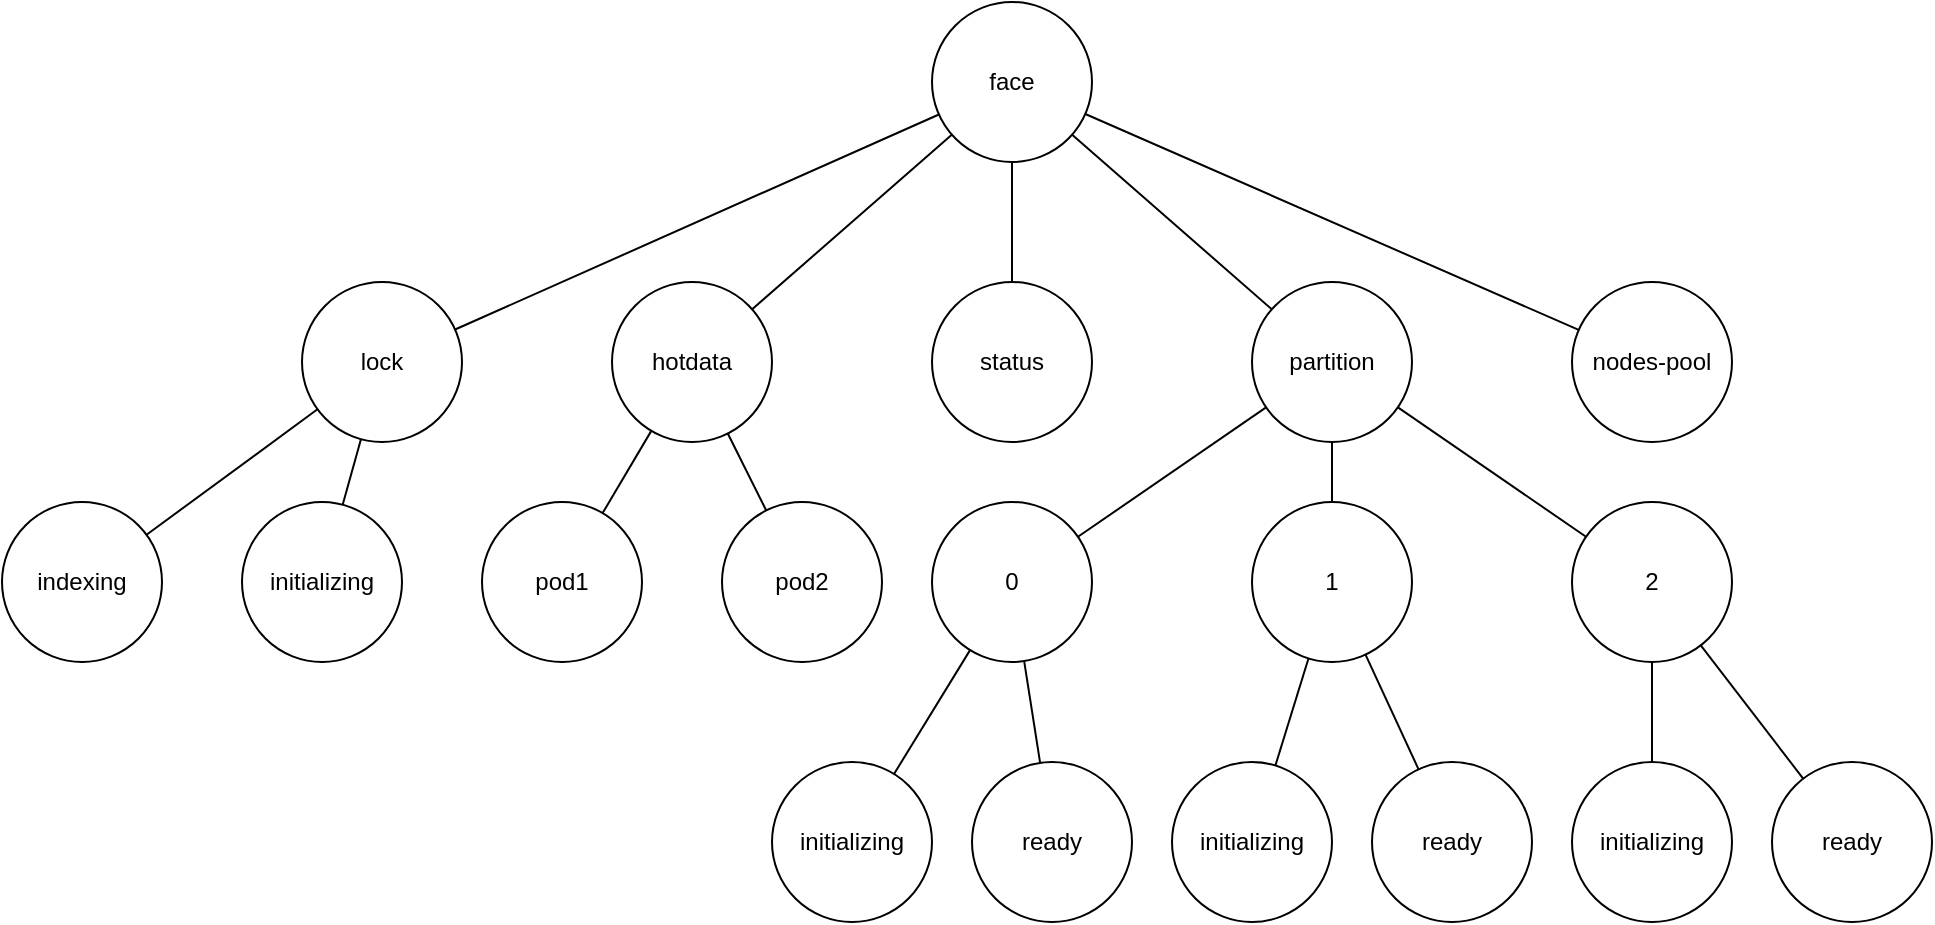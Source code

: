<mxfile version="17.2.1" type="github" pages="4">
  <diagram id="ggRIh1Yd6XoYF3ta6GQ2" name="zk-structure">
    <mxGraphModel dx="1422" dy="752" grid="1" gridSize="10" guides="1" tooltips="1" connect="1" arrows="1" fold="1" page="1" pageScale="1" pageWidth="1169" pageHeight="827" math="0" shadow="0">
      <root>
        <mxCell id="0" />
        <mxCell id="1" parent="0" />
        <mxCell id="4fFtL_55b3TJvYWZb8gH-5" value="" style="rounded=0;orthogonalLoop=1;jettySize=auto;html=1;endArrow=none;endFill=0;" parent="1" source="4fFtL_55b3TJvYWZb8gH-1" target="4fFtL_55b3TJvYWZb8gH-2" edge="1">
          <mxGeometry relative="1" as="geometry" />
        </mxCell>
        <mxCell id="4fFtL_55b3TJvYWZb8gH-1" value="face" style="ellipse;whiteSpace=wrap;html=1;aspect=fixed;" parent="1" vertex="1">
          <mxGeometry x="525" y="200" width="80" height="80" as="geometry" />
        </mxCell>
        <mxCell id="4fFtL_55b3TJvYWZb8gH-2" value="lock" style="ellipse;whiteSpace=wrap;html=1;aspect=fixed;" parent="1" vertex="1">
          <mxGeometry x="210" y="340" width="80" height="80" as="geometry" />
        </mxCell>
        <mxCell id="4fFtL_55b3TJvYWZb8gH-3" value="partition" style="ellipse;whiteSpace=wrap;html=1;aspect=fixed;" parent="1" vertex="1">
          <mxGeometry x="685" y="340" width="80" height="80" as="geometry" />
        </mxCell>
        <mxCell id="4fFtL_55b3TJvYWZb8gH-4" value="initializing" style="ellipse;whiteSpace=wrap;html=1;aspect=fixed;" parent="1" vertex="1">
          <mxGeometry x="180" y="450" width="80" height="80" as="geometry" />
        </mxCell>
        <mxCell id="4fFtL_55b3TJvYWZb8gH-6" value="" style="rounded=0;orthogonalLoop=1;jettySize=auto;html=1;endArrow=none;endFill=0;" parent="1" source="4fFtL_55b3TJvYWZb8gH-1" target="4fFtL_55b3TJvYWZb8gH-3" edge="1">
          <mxGeometry relative="1" as="geometry">
            <mxPoint x="472.897" y="283.98" as="sourcePoint" />
            <mxPoint x="434.964" y="345.934" as="targetPoint" />
          </mxGeometry>
        </mxCell>
        <mxCell id="4fFtL_55b3TJvYWZb8gH-7" value="" style="rounded=0;orthogonalLoop=1;jettySize=auto;html=1;endArrow=none;endFill=0;" parent="1" source="4fFtL_55b3TJvYWZb8gH-4" target="4fFtL_55b3TJvYWZb8gH-2" edge="1">
          <mxGeometry relative="1" as="geometry">
            <mxPoint x="472.897" y="283.98" as="sourcePoint" />
            <mxPoint x="434.964" y="345.934" as="targetPoint" />
          </mxGeometry>
        </mxCell>
        <mxCell id="4fFtL_55b3TJvYWZb8gH-10" value="0" style="ellipse;whiteSpace=wrap;html=1;aspect=fixed;" parent="1" vertex="1">
          <mxGeometry x="525" y="450" width="80" height="80" as="geometry" />
        </mxCell>
        <mxCell id="4fFtL_55b3TJvYWZb8gH-11" value="" style="rounded=0;orthogonalLoop=1;jettySize=auto;html=1;endArrow=none;endFill=0;" parent="1" source="4fFtL_55b3TJvYWZb8gH-10" target="4fFtL_55b3TJvYWZb8gH-3" edge="1">
          <mxGeometry relative="1" as="geometry">
            <mxPoint x="474.154" y="485.27" as="sourcePoint" />
            <mxPoint x="433.846" y="414.73" as="targetPoint" />
          </mxGeometry>
        </mxCell>
        <mxCell id="4fFtL_55b3TJvYWZb8gH-12" value="1" style="ellipse;whiteSpace=wrap;html=1;aspect=fixed;" parent="1" vertex="1">
          <mxGeometry x="685" y="450" width="80" height="80" as="geometry" />
        </mxCell>
        <mxCell id="4fFtL_55b3TJvYWZb8gH-13" value="" style="rounded=0;orthogonalLoop=1;jettySize=auto;html=1;endArrow=none;endFill=0;" parent="1" source="4fFtL_55b3TJvYWZb8gH-12" target="4fFtL_55b3TJvYWZb8gH-3" edge="1">
          <mxGeometry relative="1" as="geometry">
            <mxPoint x="697.823" y="482.265" as="sourcePoint" />
            <mxPoint x="775.187" y="407.746" as="targetPoint" />
          </mxGeometry>
        </mxCell>
        <mxCell id="4fFtL_55b3TJvYWZb8gH-14" value="2" style="ellipse;whiteSpace=wrap;html=1;aspect=fixed;" parent="1" vertex="1">
          <mxGeometry x="845" y="450" width="80" height="80" as="geometry" />
        </mxCell>
        <mxCell id="4fFtL_55b3TJvYWZb8gH-15" value="" style="rounded=0;orthogonalLoop=1;jettySize=auto;html=1;endArrow=none;endFill=0;" parent="1" source="4fFtL_55b3TJvYWZb8gH-14" target="4fFtL_55b3TJvYWZb8gH-3" edge="1">
          <mxGeometry relative="1" as="geometry">
            <mxPoint x="818.282" y="470.411" as="sourcePoint" />
            <mxPoint x="810.082" y="419.535" as="targetPoint" />
          </mxGeometry>
        </mxCell>
        <mxCell id="4fFtL_55b3TJvYWZb8gH-16" value="initializing" style="ellipse;whiteSpace=wrap;html=1;aspect=fixed;" parent="1" vertex="1">
          <mxGeometry x="445" y="580" width="80" height="80" as="geometry" />
        </mxCell>
        <mxCell id="4fFtL_55b3TJvYWZb8gH-17" value="" style="rounded=0;orthogonalLoop=1;jettySize=auto;html=1;endArrow=none;endFill=0;" parent="1" source="4fFtL_55b3TJvYWZb8gH-16" target="4fFtL_55b3TJvYWZb8gH-10" edge="1">
          <mxGeometry relative="1" as="geometry">
            <mxPoint x="697.823" y="482.265" as="sourcePoint" />
            <mxPoint x="775.187" y="407.746" as="targetPoint" />
          </mxGeometry>
        </mxCell>
        <mxCell id="4fFtL_55b3TJvYWZb8gH-18" value="ready" style="ellipse;whiteSpace=wrap;html=1;aspect=fixed;" parent="1" vertex="1">
          <mxGeometry x="545" y="580" width="80" height="80" as="geometry" />
        </mxCell>
        <mxCell id="4fFtL_55b3TJvYWZb8gH-19" value="" style="rounded=0;orthogonalLoop=1;jettySize=auto;html=1;endArrow=none;endFill=0;" parent="1" source="4fFtL_55b3TJvYWZb8gH-18" target="4fFtL_55b3TJvYWZb8gH-10" edge="1">
          <mxGeometry relative="1" as="geometry">
            <mxPoint x="603.941" y="597.956" as="sourcePoint" />
            <mxPoint x="645.172" y="542.128" as="targetPoint" />
          </mxGeometry>
        </mxCell>
        <mxCell id="4fFtL_55b3TJvYWZb8gH-20" value="initializing" style="ellipse;whiteSpace=wrap;html=1;aspect=fixed;" parent="1" vertex="1">
          <mxGeometry x="645" y="580" width="80" height="80" as="geometry" />
        </mxCell>
        <mxCell id="4fFtL_55b3TJvYWZb8gH-21" value="ready" style="ellipse;whiteSpace=wrap;html=1;aspect=fixed;" parent="1" vertex="1">
          <mxGeometry x="745" y="580" width="80" height="80" as="geometry" />
        </mxCell>
        <mxCell id="4fFtL_55b3TJvYWZb8gH-22" value="" style="rounded=0;orthogonalLoop=1;jettySize=auto;html=1;endArrow=none;endFill=0;" parent="1" source="4fFtL_55b3TJvYWZb8gH-20" target="4fFtL_55b3TJvYWZb8gH-12" edge="1">
          <mxGeometry relative="1" as="geometry">
            <mxPoint x="442.082" y="600.563" as="sourcePoint" />
            <mxPoint x="507.869" y="529.392" as="targetPoint" />
          </mxGeometry>
        </mxCell>
        <mxCell id="4fFtL_55b3TJvYWZb8gH-23" value="" style="rounded=0;orthogonalLoop=1;jettySize=auto;html=1;endArrow=none;endFill=0;" parent="1" source="4fFtL_55b3TJvYWZb8gH-21" target="4fFtL_55b3TJvYWZb8gH-12" edge="1">
          <mxGeometry relative="1" as="geometry">
            <mxPoint x="535" y="590" as="sourcePoint" />
            <mxPoint x="535" y="540" as="targetPoint" />
          </mxGeometry>
        </mxCell>
        <mxCell id="4fFtL_55b3TJvYWZb8gH-24" value="initializing" style="ellipse;whiteSpace=wrap;html=1;aspect=fixed;" parent="1" vertex="1">
          <mxGeometry x="845" y="580" width="80" height="80" as="geometry" />
        </mxCell>
        <mxCell id="4fFtL_55b3TJvYWZb8gH-25" value="ready" style="ellipse;whiteSpace=wrap;html=1;aspect=fixed;" parent="1" vertex="1">
          <mxGeometry x="945" y="580" width="80" height="80" as="geometry" />
        </mxCell>
        <mxCell id="4fFtL_55b3TJvYWZb8gH-26" value="" style="rounded=0;orthogonalLoop=1;jettySize=auto;html=1;endArrow=none;endFill=0;" parent="1" source="4fFtL_55b3TJvYWZb8gH-24" target="4fFtL_55b3TJvYWZb8gH-14" edge="1">
          <mxGeometry relative="1" as="geometry">
            <mxPoint x="665.201" y="591.323" as="sourcePoint" />
            <mxPoint x="679.601" y="538.625" as="targetPoint" />
          </mxGeometry>
        </mxCell>
        <mxCell id="4fFtL_55b3TJvYWZb8gH-27" value="" style="rounded=0;orthogonalLoop=1;jettySize=auto;html=1;endArrow=none;endFill=0;" parent="1" source="4fFtL_55b3TJvYWZb8gH-25" target="4fFtL_55b3TJvYWZb8gH-14" edge="1">
          <mxGeometry relative="1" as="geometry">
            <mxPoint x="753.054" y="596.558" as="sourcePoint" />
            <mxPoint x="711.89" y="533.479" as="targetPoint" />
          </mxGeometry>
        </mxCell>
        <mxCell id="4fFtL_55b3TJvYWZb8gH-28" value="nodes-pool" style="ellipse;whiteSpace=wrap;html=1;aspect=fixed;" parent="1" vertex="1">
          <mxGeometry x="845" y="340" width="80" height="80" as="geometry" />
        </mxCell>
        <mxCell id="4fFtL_55b3TJvYWZb8gH-29" value="" style="rounded=0;orthogonalLoop=1;jettySize=auto;html=1;endArrow=none;endFill=0;" parent="1" source="4fFtL_55b3TJvYWZb8gH-1" target="4fFtL_55b3TJvYWZb8gH-28" edge="1">
          <mxGeometry relative="1" as="geometry">
            <mxPoint x="549.037" y="280.429" as="sourcePoint" />
            <mxPoint x="481.032" y="359.63" as="targetPoint" />
          </mxGeometry>
        </mxCell>
        <mxCell id="vDX_VAeB3Gv7MbY2xDfk-1" value="status" style="ellipse;whiteSpace=wrap;html=1;aspect=fixed;" parent="1" vertex="1">
          <mxGeometry x="525" y="340" width="80" height="80" as="geometry" />
        </mxCell>
        <mxCell id="vDX_VAeB3Gv7MbY2xDfk-2" value="" style="rounded=0;orthogonalLoop=1;jettySize=auto;html=1;endArrow=none;endFill=0;" parent="1" source="vDX_VAeB3Gv7MbY2xDfk-1" target="4fFtL_55b3TJvYWZb8gH-1" edge="1">
          <mxGeometry relative="1" as="geometry">
            <mxPoint x="386.095" y="469.684" as="sourcePoint" />
            <mxPoint x="428.855" y="420.273" as="targetPoint" />
          </mxGeometry>
        </mxCell>
        <mxCell id="Ri_DD8MLibDZNiQe-Uxg-1" value="hotdata" style="ellipse;whiteSpace=wrap;html=1;aspect=fixed;" parent="1" vertex="1">
          <mxGeometry x="365" y="340" width="80" height="80" as="geometry" />
        </mxCell>
        <mxCell id="Ri_DD8MLibDZNiQe-Uxg-2" value="" style="endArrow=none;html=1;rounded=0;" parent="1" source="Ri_DD8MLibDZNiQe-Uxg-1" target="4fFtL_55b3TJvYWZb8gH-1" edge="1">
          <mxGeometry width="50" height="50" relative="1" as="geometry">
            <mxPoint x="165" y="210" as="sourcePoint" />
            <mxPoint x="215" y="160" as="targetPoint" />
          </mxGeometry>
        </mxCell>
        <mxCell id="Ri_DD8MLibDZNiQe-Uxg-3" value="pod1" style="ellipse;whiteSpace=wrap;html=1;aspect=fixed;" parent="1" vertex="1">
          <mxGeometry x="300" y="450" width="80" height="80" as="geometry" />
        </mxCell>
        <mxCell id="Ri_DD8MLibDZNiQe-Uxg-4" value="pod2" style="ellipse;whiteSpace=wrap;html=1;aspect=fixed;" parent="1" vertex="1">
          <mxGeometry x="420" y="450" width="80" height="80" as="geometry" />
        </mxCell>
        <mxCell id="Ri_DD8MLibDZNiQe-Uxg-5" value="" style="endArrow=none;html=1;rounded=0;" parent="1" source="Ri_DD8MLibDZNiQe-Uxg-3" target="Ri_DD8MLibDZNiQe-Uxg-1" edge="1">
          <mxGeometry width="50" height="50" relative="1" as="geometry">
            <mxPoint x="-205" y="320" as="sourcePoint" />
            <mxPoint x="-155" y="270" as="targetPoint" />
          </mxGeometry>
        </mxCell>
        <mxCell id="Ri_DD8MLibDZNiQe-Uxg-6" value="" style="endArrow=none;html=1;rounded=0;" parent="1" source="Ri_DD8MLibDZNiQe-Uxg-4" target="Ri_DD8MLibDZNiQe-Uxg-1" edge="1">
          <mxGeometry width="50" height="50" relative="1" as="geometry">
            <mxPoint x="-133.567" y="475.261" as="sourcePoint" />
            <mxPoint x="-56.453" y="414.713" as="targetPoint" />
          </mxGeometry>
        </mxCell>
        <mxCell id="-4y_j1CAv0wytyzYK0F6-1" value="indexing" style="ellipse;whiteSpace=wrap;html=1;aspect=fixed;" vertex="1" parent="1">
          <mxGeometry x="60" y="450" width="80" height="80" as="geometry" />
        </mxCell>
        <mxCell id="-4y_j1CAv0wytyzYK0F6-2" value="" style="rounded=0;orthogonalLoop=1;jettySize=auto;html=1;endArrow=none;endFill=0;" edge="1" parent="1" source="-4y_j1CAv0wytyzYK0F6-1" target="4fFtL_55b3TJvYWZb8gH-2">
          <mxGeometry relative="1" as="geometry">
            <mxPoint x="240.34" y="461.36" as="sourcePoint" />
            <mxPoint x="249.475" y="428.591" as="targetPoint" />
          </mxGeometry>
        </mxCell>
      </root>
    </mxGraphModel>
  </diagram>
  <diagram id="j3t2g5V5ho7acekfVRub" name="architecture">
    <mxGraphModel dx="1422" dy="752" grid="1" gridSize="10" guides="1" tooltips="1" connect="1" arrows="1" fold="1" page="1" pageScale="1" pageWidth="1654" pageHeight="1169" math="0" shadow="0">
      <root>
        <mxCell id="0" />
        <mxCell id="1" parent="0" />
        <mxCell id="SEHMqhozJEpaW9w9JJqp-1" value="Query" style="shape=flexArrow;endArrow=classic;html=1;rounded=0;startArrow=block;fillColor=#ffff88;strokeColor=#36393d;sketch=0;shadow=0;" parent="1" source="SEHMqhozJEpaW9w9JJqp-7" target="SEHMqhozJEpaW9w9JJqp-3" edge="1">
          <mxGeometry y="10" width="50" height="50" relative="1" as="geometry">
            <mxPoint x="780" y="480" as="sourcePoint" />
            <mxPoint x="330" y="830" as="targetPoint" />
            <mxPoint as="offset" />
          </mxGeometry>
        </mxCell>
        <mxCell id="SEHMqhozJEpaW9w9JJqp-2" value="Request" style="shape=flexArrow;endArrow=classic;html=1;rounded=0;startArrow=block;fillColor=#ffff88;strokeColor=#36393d;sketch=0;shadow=0;entryX=0.5;entryY=0;entryDx=0;entryDy=0;" parent="1" source="SEHMqhozJEpaW9w9JJqp-4" target="SEHMqhozJEpaW9w9JJqp-7" edge="1">
          <mxGeometry y="10" width="50" height="50" relative="1" as="geometry">
            <mxPoint x="800" y="482" as="sourcePoint" />
            <mxPoint x="800" y="550" as="targetPoint" />
            <mxPoint as="offset" />
          </mxGeometry>
        </mxCell>
        <mxCell id="SEHMqhozJEpaW9w9JJqp-3" value="Data Worker Cluster" style="rounded=1;whiteSpace=wrap;html=1;labelPosition=center;verticalLabelPosition=top;align=center;verticalAlign=bottom;fillColor=#FFFFCC;strokeColor=#d79b00;gradientColor=#CCFFCC;" parent="1" vertex="1">
          <mxGeometry x="320" y="540" width="940" height="560" as="geometry" />
        </mxCell>
        <mxCell id="SEHMqhozJEpaW9w9JJqp-4" value="" style="outlineConnect=0;dashed=0;verticalLabelPosition=bottom;verticalAlign=top;align=center;html=1;shape=mxgraph.aws3.user;fillColor=#D2D3D3;gradientColor=none;" parent="1" vertex="1">
          <mxGeometry x="767.5" y="180" width="45" height="63" as="geometry" />
        </mxCell>
        <mxCell id="SEHMqhozJEpaW9w9JJqp-5" value="Hot Data" style="rounded=1;whiteSpace=wrap;html=1;labelPosition=center;verticalLabelPosition=top;align=center;verticalAlign=bottom;fillColor=#e6d0de;gradientColor=#d5739d;strokeColor=#996185;" parent="1" vertex="1">
          <mxGeometry x="1090" y="560" width="150" height="510" as="geometry" />
        </mxCell>
        <mxCell id="SEHMqhozJEpaW9w9JJqp-6" value="" style="group;labelPosition=center;verticalLabelPosition=top;align=center;verticalAlign=bottom;whiteSpace=wrap;" parent="1" vertex="1" connectable="0">
          <mxGeometry x="320" y="315" width="940" height="140" as="geometry" />
        </mxCell>
        <mxCell id="SEHMqhozJEpaW9w9JJqp-7" value="Data Combiner Cluster" style="rounded=1;whiteSpace=wrap;html=1;labelPosition=center;verticalLabelPosition=top;align=center;verticalAlign=bottom;fillColor=#fff2cc;gradientColor=#ffd966;strokeColor=#d6b656;" parent="SEHMqhozJEpaW9w9JJqp-6" vertex="1">
          <mxGeometry width="940" height="140" as="geometry" />
        </mxCell>
        <mxCell id="SEHMqhozJEpaW9w9JJqp-8" value="Combiner-1" style="rounded=1;whiteSpace=wrap;html=1;fillColor=#ffff88;strokeColor=#36393d;" parent="SEHMqhozJEpaW9w9JJqp-6" vertex="1">
          <mxGeometry x="30" y="40" width="120" height="60" as="geometry" />
        </mxCell>
        <mxCell id="SEHMqhozJEpaW9w9JJqp-9" value="&lt;div&gt;Combiner-2&lt;/div&gt;" style="rounded=1;whiteSpace=wrap;html=1;fillColor=#ffff88;strokeColor=#36393d;" parent="SEHMqhozJEpaW9w9JJqp-6" vertex="1">
          <mxGeometry x="220" y="40" width="120" height="60" as="geometry" />
        </mxCell>
        <mxCell id="SEHMqhozJEpaW9w9JJqp-10" value="&lt;div&gt;Combiner-N&lt;/div&gt;" style="rounded=1;whiteSpace=wrap;html=1;fillColor=#ffff88;strokeColor=#36393d;" parent="SEHMqhozJEpaW9w9JJqp-6" vertex="1">
          <mxGeometry x="790" y="40" width="120" height="60" as="geometry" />
        </mxCell>
        <mxCell id="SEHMqhozJEpaW9w9JJqp-11" value="&lt;div&gt;Combiner-3&lt;/div&gt;" style="rounded=1;whiteSpace=wrap;html=1;fillColor=#ffff88;strokeColor=#36393d;" parent="SEHMqhozJEpaW9w9JJqp-6" vertex="1">
          <mxGeometry x="410" y="40" width="120" height="60" as="geometry" />
        </mxCell>
        <mxCell id="SEHMqhozJEpaW9w9JJqp-12" value="......." style="rounded=1;whiteSpace=wrap;html=1;fillColor=#ffff88;strokeColor=#36393d;" parent="SEHMqhozJEpaW9w9JJqp-6" vertex="1">
          <mxGeometry x="600" y="40" width="120" height="60" as="geometry" />
        </mxCell>
        <mxCell id="SEHMqhozJEpaW9w9JJqp-13" value="" style="group" parent="1" vertex="1" connectable="0">
          <mxGeometry x="70" y="540" width="150" height="560" as="geometry" />
        </mxCell>
        <mxCell id="SEHMqhozJEpaW9w9JJqp-14" value="Master Cluster" style="rounded=1;whiteSpace=wrap;html=1;labelPosition=center;verticalLabelPosition=top;align=center;verticalAlign=bottom;fillColor=#d5e8d4;gradientColor=#97d077;strokeColor=#82b366;" parent="SEHMqhozJEpaW9w9JJqp-13" vertex="1">
          <mxGeometry width="150" height="560" as="geometry" />
        </mxCell>
        <mxCell id="SEHMqhozJEpaW9w9JJqp-15" value="Master Pod1" style="rounded=1;whiteSpace=wrap;html=1;fillColor=#cdeb8b;strokeColor=#36393d;" parent="SEHMqhozJEpaW9w9JJqp-13" vertex="1">
          <mxGeometry x="17.5" y="32.941" width="115" height="98.824" as="geometry" />
        </mxCell>
        <mxCell id="SEHMqhozJEpaW9w9JJqp-16" value="Master Pod2" style="rounded=1;whiteSpace=wrap;html=1;fillColor=#cdeb8b;strokeColor=#36393d;" parent="SEHMqhozJEpaW9w9JJqp-13" vertex="1">
          <mxGeometry x="17.5" y="164.706" width="115" height="98.824" as="geometry" />
        </mxCell>
        <mxCell id="SEHMqhozJEpaW9w9JJqp-17" value="Master Pod..." style="rounded=1;whiteSpace=wrap;html=1;fillColor=#cdeb8b;strokeColor=#36393d;" parent="SEHMqhozJEpaW9w9JJqp-13" vertex="1">
          <mxGeometry x="17.5" y="296.471" width="115" height="98.824" as="geometry" />
        </mxCell>
        <mxCell id="SEHMqhozJEpaW9w9JJqp-18" value="Master PodN" style="rounded=1;whiteSpace=wrap;html=1;fillColor=#cdeb8b;strokeColor=#36393d;" parent="SEHMqhozJEpaW9w9JJqp-13" vertex="1">
          <mxGeometry x="17.5" y="428.235" width="115" height="98.824" as="geometry" />
        </mxCell>
        <mxCell id="SEHMqhozJEpaW9w9JJqp-19" value="Hot Data Worker 1" style="rounded=1;whiteSpace=wrap;html=1;fillColor=#fad9d5;strokeColor=#ae4132;" parent="1" vertex="1">
          <mxGeometry x="1105" y="590" width="120" height="60" as="geometry" />
        </mxCell>
        <mxCell id="SEHMqhozJEpaW9w9JJqp-20" value="Hot Data Worker 2" style="rounded=1;whiteSpace=wrap;html=1;fillColor=#fad9d5;strokeColor=#ae4132;" parent="1" vertex="1">
          <mxGeometry x="1105" y="723" width="120" height="60" as="geometry" />
        </mxCell>
        <mxCell id="SEHMqhozJEpaW9w9JJqp-21" value="Hot Data Worker ..." style="rounded=1;whiteSpace=wrap;html=1;fillColor=#fad9d5;strokeColor=#ae4132;" parent="1" vertex="1">
          <mxGeometry x="1105" y="857" width="120" height="60" as="geometry" />
        </mxCell>
        <mxCell id="SEHMqhozJEpaW9w9JJqp-22" value="Hot Data Worker N" style="rounded=1;whiteSpace=wrap;html=1;fillColor=#fad9d5;strokeColor=#ae4132;" parent="1" vertex="1">
          <mxGeometry x="1105" y="990" width="120" height="60" as="geometry" />
        </mxCell>
        <mxCell id="SEHMqhozJEpaW9w9JJqp-23" value="Cold Data" style="rounded=1;whiteSpace=wrap;html=1;labelPosition=center;verticalLabelPosition=top;align=center;verticalAlign=bottom;fillColor=#dae8fc;gradientColor=#7ea6e0;strokeColor=#6c8ebf;" parent="1" vertex="1">
          <mxGeometry x="340" y="560" width="740" height="510" as="geometry" />
        </mxCell>
        <mxCell id="SEHMqhozJEpaW9w9JJqp-24" value="" style="group" parent="1" vertex="1" connectable="0">
          <mxGeometry x="720" y="590" width="160" height="460" as="geometry" />
        </mxCell>
        <mxCell id="SEHMqhozJEpaW9w9JJqp-25" value="Partition ..." style="rounded=1;whiteSpace=wrap;html=1;labelPosition=center;verticalLabelPosition=top;align=center;verticalAlign=bottom;" parent="SEHMqhozJEpaW9w9JJqp-24" vertex="1">
          <mxGeometry width="160" height="460" as="geometry" />
        </mxCell>
        <mxCell id="SEHMqhozJEpaW9w9JJqp-26" value="" style="group;fillColor=none;strokeColor=none;" parent="SEHMqhozJEpaW9w9JJqp-24" vertex="1" connectable="0">
          <mxGeometry x="10" y="29" width="140" height="90" as="geometry" />
        </mxCell>
        <mxCell id="SEHMqhozJEpaW9w9JJqp-27" value="Computing Server-...A" style="rounded=1;whiteSpace=wrap;html=1;labelPosition=center;verticalLabelPosition=top;align=center;verticalAlign=bottom;fillColor=#b1ddf0;strokeColor=#10739e;" parent="SEHMqhozJEpaW9w9JJqp-26" vertex="1">
          <mxGeometry width="140" height="90" as="geometry" />
        </mxCell>
        <mxCell id="SEHMqhozJEpaW9w9JJqp-28" value="Faiss" style="rounded=1;whiteSpace=wrap;html=1;fillColor=#e1d5e7;strokeColor=#9673a6;" parent="SEHMqhozJEpaW9w9JJqp-26" vertex="1">
          <mxGeometry x="20" y="50" width="100" height="30" as="geometry" />
        </mxCell>
        <mxCell id="SEHMqhozJEpaW9w9JJqp-29" value="WebAPI" style="rounded=1;whiteSpace=wrap;html=1;fillColor=#dae8fc;strokeColor=#6c8ebf;" parent="SEHMqhozJEpaW9w9JJqp-26" vertex="1">
          <mxGeometry x="20" y="10" width="100" height="30" as="geometry" />
        </mxCell>
        <mxCell id="SEHMqhozJEpaW9w9JJqp-30" value="" style="group;fillColor=none;strokeColor=none;" parent="SEHMqhozJEpaW9w9JJqp-24" vertex="1" connectable="0">
          <mxGeometry x="10" y="140" width="140" height="90" as="geometry" />
        </mxCell>
        <mxCell id="SEHMqhozJEpaW9w9JJqp-31" value="Computing Server-...B" style="rounded=1;whiteSpace=wrap;html=1;labelPosition=center;verticalLabelPosition=top;align=center;verticalAlign=bottom;fillColor=#b1ddf0;strokeColor=#10739e;" parent="SEHMqhozJEpaW9w9JJqp-30" vertex="1">
          <mxGeometry width="140" height="90" as="geometry" />
        </mxCell>
        <mxCell id="SEHMqhozJEpaW9w9JJqp-32" value="Faiss" style="rounded=1;whiteSpace=wrap;html=1;fillColor=#e1d5e7;strokeColor=#9673a6;" parent="SEHMqhozJEpaW9w9JJqp-30" vertex="1">
          <mxGeometry x="20" y="50" width="100" height="30" as="geometry" />
        </mxCell>
        <mxCell id="SEHMqhozJEpaW9w9JJqp-33" value="WebAPI" style="rounded=1;whiteSpace=wrap;html=1;fillColor=#dae8fc;strokeColor=#6c8ebf;" parent="SEHMqhozJEpaW9w9JJqp-30" vertex="1">
          <mxGeometry x="20" y="10" width="100" height="30" as="geometry" />
        </mxCell>
        <mxCell id="SEHMqhozJEpaW9w9JJqp-34" value="" style="group;fillColor=#b1ddf0;strokeColor=#10739e;gradientColor=none;rounded=1;" parent="SEHMqhozJEpaW9w9JJqp-24" vertex="1" connectable="0">
          <mxGeometry x="10" y="250" width="140" height="90" as="geometry" />
        </mxCell>
        <mxCell id="SEHMqhozJEpaW9w9JJqp-35" value="Computing Server-......" style="rounded=1;whiteSpace=wrap;html=1;labelPosition=center;verticalLabelPosition=top;align=center;verticalAlign=bottom;strokeColor=none;fillColor=none;" parent="SEHMqhozJEpaW9w9JJqp-34" vertex="1">
          <mxGeometry width="140" height="90" as="geometry" />
        </mxCell>
        <mxCell id="SEHMqhozJEpaW9w9JJqp-36" value="Faiss" style="rounded=1;whiteSpace=wrap;html=1;fillColor=#e1d5e7;strokeColor=#9673a6;" parent="SEHMqhozJEpaW9w9JJqp-34" vertex="1">
          <mxGeometry x="20" y="50" width="100" height="30" as="geometry" />
        </mxCell>
        <mxCell id="SEHMqhozJEpaW9w9JJqp-37" value="WebAPI" style="rounded=1;whiteSpace=wrap;html=1;fillColor=#dae8fc;strokeColor=#6c8ebf;" parent="SEHMqhozJEpaW9w9JJqp-34" vertex="1">
          <mxGeometry x="20" y="10" width="100" height="30" as="geometry" />
        </mxCell>
        <mxCell id="SEHMqhozJEpaW9w9JJqp-38" value="" style="group" parent="SEHMqhozJEpaW9w9JJqp-24" vertex="1" connectable="0">
          <mxGeometry x="10" y="360" width="140" height="90" as="geometry" />
        </mxCell>
        <mxCell id="SEHMqhozJEpaW9w9JJqp-39" value="Computing Server-...Z" style="rounded=1;whiteSpace=wrap;html=1;labelPosition=center;verticalLabelPosition=top;align=center;verticalAlign=bottom;fillColor=#b1ddf0;strokeColor=#10739e;" parent="SEHMqhozJEpaW9w9JJqp-38" vertex="1">
          <mxGeometry width="140" height="90" as="geometry" />
        </mxCell>
        <mxCell id="SEHMqhozJEpaW9w9JJqp-40" value="Faiss" style="rounded=1;whiteSpace=wrap;html=1;fillColor=#e1d5e7;strokeColor=#9673a6;" parent="SEHMqhozJEpaW9w9JJqp-38" vertex="1">
          <mxGeometry x="20" y="50" width="100" height="30" as="geometry" />
        </mxCell>
        <mxCell id="SEHMqhozJEpaW9w9JJqp-41" value="WebAPI" style="rounded=1;whiteSpace=wrap;html=1;fillColor=#dae8fc;strokeColor=#6c8ebf;" parent="SEHMqhozJEpaW9w9JJqp-38" vertex="1">
          <mxGeometry x="20" y="10" width="100" height="30" as="geometry" />
        </mxCell>
        <mxCell id="SEHMqhozJEpaW9w9JJqp-42" value="" style="group" parent="1" vertex="1" connectable="0">
          <mxGeometry x="900" y="590" width="160" height="460" as="geometry" />
        </mxCell>
        <mxCell id="SEHMqhozJEpaW9w9JJqp-43" value="Partition N" style="rounded=1;whiteSpace=wrap;html=1;labelPosition=center;verticalLabelPosition=top;align=center;verticalAlign=bottom;" parent="SEHMqhozJEpaW9w9JJqp-42" vertex="1">
          <mxGeometry width="160" height="460" as="geometry" />
        </mxCell>
        <mxCell id="SEHMqhozJEpaW9w9JJqp-44" value="" style="group" parent="SEHMqhozJEpaW9w9JJqp-42" vertex="1" connectable="0">
          <mxGeometry x="10" y="30" width="140" height="90" as="geometry" />
        </mxCell>
        <mxCell id="SEHMqhozJEpaW9w9JJqp-45" value="Computing Server-NA" style="rounded=1;whiteSpace=wrap;html=1;labelPosition=center;verticalLabelPosition=top;align=center;verticalAlign=bottom;fillColor=#b1ddf0;strokeColor=#10739e;" parent="SEHMqhozJEpaW9w9JJqp-44" vertex="1">
          <mxGeometry width="140" height="90" as="geometry" />
        </mxCell>
        <mxCell id="SEHMqhozJEpaW9w9JJqp-46" value="Faiss" style="rounded=1;whiteSpace=wrap;html=1;fillColor=#e1d5e7;strokeColor=#9673a6;" parent="SEHMqhozJEpaW9w9JJqp-44" vertex="1">
          <mxGeometry x="20" y="50" width="100" height="30" as="geometry" />
        </mxCell>
        <mxCell id="SEHMqhozJEpaW9w9JJqp-47" value="WebAPI" style="rounded=1;whiteSpace=wrap;html=1;fillColor=#dae8fc;strokeColor=#6c8ebf;" parent="SEHMqhozJEpaW9w9JJqp-44" vertex="1">
          <mxGeometry x="20" y="10" width="100" height="30" as="geometry" />
        </mxCell>
        <mxCell id="SEHMqhozJEpaW9w9JJqp-48" value="" style="group" parent="SEHMqhozJEpaW9w9JJqp-42" vertex="1" connectable="0">
          <mxGeometry x="10" y="140" width="140" height="90" as="geometry" />
        </mxCell>
        <mxCell id="SEHMqhozJEpaW9w9JJqp-49" value="Computing Server-NB" style="rounded=1;whiteSpace=wrap;html=1;labelPosition=center;verticalLabelPosition=top;align=center;verticalAlign=bottom;fillColor=#b1ddf0;strokeColor=#10739e;" parent="SEHMqhozJEpaW9w9JJqp-48" vertex="1">
          <mxGeometry width="140" height="90" as="geometry" />
        </mxCell>
        <mxCell id="SEHMqhozJEpaW9w9JJqp-50" value="Faiss" style="rounded=1;whiteSpace=wrap;html=1;fillColor=#e1d5e7;strokeColor=#9673a6;" parent="SEHMqhozJEpaW9w9JJqp-48" vertex="1">
          <mxGeometry x="20" y="50" width="100" height="30" as="geometry" />
        </mxCell>
        <mxCell id="SEHMqhozJEpaW9w9JJqp-51" value="WebAPI" style="rounded=1;whiteSpace=wrap;html=1;fillColor=#dae8fc;strokeColor=#6c8ebf;" parent="SEHMqhozJEpaW9w9JJqp-48" vertex="1">
          <mxGeometry x="20" y="10" width="100" height="30" as="geometry" />
        </mxCell>
        <mxCell id="SEHMqhozJEpaW9w9JJqp-52" value="" style="group" parent="SEHMqhozJEpaW9w9JJqp-42" vertex="1" connectable="0">
          <mxGeometry x="10" y="250" width="140" height="90" as="geometry" />
        </mxCell>
        <mxCell id="SEHMqhozJEpaW9w9JJqp-53" value="Computing Server-......" style="rounded=1;whiteSpace=wrap;html=1;labelPosition=center;verticalLabelPosition=top;align=center;verticalAlign=bottom;fillColor=#b1ddf0;strokeColor=#10739e;" parent="SEHMqhozJEpaW9w9JJqp-52" vertex="1">
          <mxGeometry width="140" height="90" as="geometry" />
        </mxCell>
        <mxCell id="SEHMqhozJEpaW9w9JJqp-54" value="Faiss" style="rounded=1;whiteSpace=wrap;html=1;fillColor=#e1d5e7;strokeColor=#9673a6;" parent="SEHMqhozJEpaW9w9JJqp-52" vertex="1">
          <mxGeometry x="20" y="50" width="100" height="30" as="geometry" />
        </mxCell>
        <mxCell id="SEHMqhozJEpaW9w9JJqp-55" value="WebAPI" style="rounded=1;whiteSpace=wrap;html=1;fillColor=#dae8fc;strokeColor=#6c8ebf;" parent="SEHMqhozJEpaW9w9JJqp-52" vertex="1">
          <mxGeometry x="20" y="10" width="100" height="30" as="geometry" />
        </mxCell>
        <mxCell id="SEHMqhozJEpaW9w9JJqp-56" value="" style="group" parent="SEHMqhozJEpaW9w9JJqp-42" vertex="1" connectable="0">
          <mxGeometry x="10" y="360" width="140" height="90" as="geometry" />
        </mxCell>
        <mxCell id="SEHMqhozJEpaW9w9JJqp-57" value="Computing Server-NZ" style="rounded=1;whiteSpace=wrap;html=1;labelPosition=center;verticalLabelPosition=top;align=center;verticalAlign=bottom;fillColor=#b1ddf0;strokeColor=#10739e;" parent="SEHMqhozJEpaW9w9JJqp-56" vertex="1">
          <mxGeometry width="140" height="90" as="geometry" />
        </mxCell>
        <mxCell id="SEHMqhozJEpaW9w9JJqp-58" value="Faiss" style="rounded=1;whiteSpace=wrap;html=1;fillColor=#e1d5e7;strokeColor=#9673a6;" parent="SEHMqhozJEpaW9w9JJqp-56" vertex="1">
          <mxGeometry x="20" y="50" width="100" height="30" as="geometry" />
        </mxCell>
        <mxCell id="SEHMqhozJEpaW9w9JJqp-59" value="WebAPI" style="rounded=1;whiteSpace=wrap;html=1;fillColor=#dae8fc;strokeColor=#6c8ebf;" parent="SEHMqhozJEpaW9w9JJqp-56" vertex="1">
          <mxGeometry x="20" y="10" width="100" height="30" as="geometry" />
        </mxCell>
        <mxCell id="SEHMqhozJEpaW9w9JJqp-60" value="Partition 1" style="rounded=1;whiteSpace=wrap;html=1;labelPosition=center;verticalLabelPosition=top;align=center;verticalAlign=bottom;" parent="1" vertex="1">
          <mxGeometry x="360" y="590" width="160" height="460" as="geometry" />
        </mxCell>
        <mxCell id="SEHMqhozJEpaW9w9JJqp-61" value="" style="group" parent="1" vertex="1" connectable="0">
          <mxGeometry x="370" y="730" width="140" height="90" as="geometry" />
        </mxCell>
        <mxCell id="SEHMqhozJEpaW9w9JJqp-62" value="" style="group" parent="SEHMqhozJEpaW9w9JJqp-61" vertex="1" connectable="0">
          <mxGeometry width="140" height="90" as="geometry" />
        </mxCell>
        <mxCell id="SEHMqhozJEpaW9w9JJqp-63" value="Computing Server-1B" style="rounded=1;whiteSpace=wrap;html=1;labelPosition=center;verticalLabelPosition=top;align=center;verticalAlign=bottom;fillColor=#b1ddf0;strokeColor=#10739e;" parent="SEHMqhozJEpaW9w9JJqp-62" vertex="1">
          <mxGeometry width="140" height="90" as="geometry" />
        </mxCell>
        <mxCell id="SEHMqhozJEpaW9w9JJqp-64" value="Faiss" style="rounded=1;whiteSpace=wrap;html=1;fillColor=#e1d5e7;strokeColor=#9673a6;" parent="SEHMqhozJEpaW9w9JJqp-62" vertex="1">
          <mxGeometry x="20" y="50" width="100" height="30" as="geometry" />
        </mxCell>
        <mxCell id="SEHMqhozJEpaW9w9JJqp-65" value="WebAPI" style="rounded=1;whiteSpace=wrap;html=1;fillColor=#dae8fc;strokeColor=#6c8ebf;" parent="SEHMqhozJEpaW9w9JJqp-62" vertex="1">
          <mxGeometry x="20" y="10" width="100" height="30" as="geometry" />
        </mxCell>
        <mxCell id="SEHMqhozJEpaW9w9JJqp-66" value="" style="group" parent="1" vertex="1" connectable="0">
          <mxGeometry x="370" y="620" width="140" height="90" as="geometry" />
        </mxCell>
        <mxCell id="SEHMqhozJEpaW9w9JJqp-67" value="Computing Server-1A" style="rounded=1;whiteSpace=wrap;html=1;labelPosition=center;verticalLabelPosition=top;align=center;verticalAlign=bottom;fillColor=#b1ddf0;strokeColor=#10739e;" parent="SEHMqhozJEpaW9w9JJqp-66" vertex="1">
          <mxGeometry width="140" height="90" as="geometry" />
        </mxCell>
        <mxCell id="SEHMqhozJEpaW9w9JJqp-68" value="Faiss" style="rounded=1;whiteSpace=wrap;html=1;fillColor=#e1d5e7;strokeColor=#9673a6;" parent="SEHMqhozJEpaW9w9JJqp-66" vertex="1">
          <mxGeometry x="20" y="50" width="100" height="30" as="geometry" />
        </mxCell>
        <mxCell id="SEHMqhozJEpaW9w9JJqp-69" value="WebAPI" style="rounded=1;whiteSpace=wrap;html=1;fillColor=#dae8fc;strokeColor=#6c8ebf;" parent="SEHMqhozJEpaW9w9JJqp-66" vertex="1">
          <mxGeometry x="20" y="10" width="100" height="30" as="geometry" />
        </mxCell>
        <mxCell id="SEHMqhozJEpaW9w9JJqp-70" value="" style="group" parent="1" vertex="1" connectable="0">
          <mxGeometry x="370" y="840" width="140" height="90" as="geometry" />
        </mxCell>
        <mxCell id="SEHMqhozJEpaW9w9JJqp-71" value="Computing Server-1..." style="rounded=1;whiteSpace=wrap;html=1;labelPosition=center;verticalLabelPosition=top;align=center;verticalAlign=bottom;fillColor=#b1ddf0;strokeColor=#10739e;" parent="SEHMqhozJEpaW9w9JJqp-70" vertex="1">
          <mxGeometry width="140" height="90" as="geometry" />
        </mxCell>
        <mxCell id="SEHMqhozJEpaW9w9JJqp-72" value="Faiss" style="rounded=1;whiteSpace=wrap;html=1;fillColor=#e1d5e7;strokeColor=#9673a6;" parent="SEHMqhozJEpaW9w9JJqp-70" vertex="1">
          <mxGeometry x="20" y="50" width="100" height="30" as="geometry" />
        </mxCell>
        <mxCell id="SEHMqhozJEpaW9w9JJqp-73" value="WebAPI" style="rounded=1;whiteSpace=wrap;html=1;fillColor=#dae8fc;strokeColor=#6c8ebf;" parent="SEHMqhozJEpaW9w9JJqp-70" vertex="1">
          <mxGeometry x="20" y="10" width="100" height="30" as="geometry" />
        </mxCell>
        <mxCell id="SEHMqhozJEpaW9w9JJqp-74" value="" style="group" parent="1" vertex="1" connectable="0">
          <mxGeometry x="370" y="950" width="140" height="90" as="geometry" />
        </mxCell>
        <mxCell id="SEHMqhozJEpaW9w9JJqp-75" value="Computing Server-1Z" style="rounded=1;whiteSpace=wrap;html=1;labelPosition=center;verticalLabelPosition=top;align=center;verticalAlign=bottom;fillColor=#b1ddf0;strokeColor=#10739e;" parent="SEHMqhozJEpaW9w9JJqp-74" vertex="1">
          <mxGeometry width="140" height="90" as="geometry" />
        </mxCell>
        <mxCell id="SEHMqhozJEpaW9w9JJqp-76" value="Faiss" style="rounded=1;whiteSpace=wrap;html=1;fillColor=#e1d5e7;strokeColor=#9673a6;" parent="SEHMqhozJEpaW9w9JJqp-74" vertex="1">
          <mxGeometry x="20" y="50" width="100" height="30" as="geometry" />
        </mxCell>
        <mxCell id="SEHMqhozJEpaW9w9JJqp-77" value="WebAPI" style="rounded=1;whiteSpace=wrap;html=1;fillColor=#dae8fc;strokeColor=#6c8ebf;" parent="SEHMqhozJEpaW9w9JJqp-74" vertex="1">
          <mxGeometry x="20" y="10" width="100" height="30" as="geometry" />
        </mxCell>
        <mxCell id="SEHMqhozJEpaW9w9JJqp-78" value="Partition 2" style="rounded=1;whiteSpace=wrap;html=1;labelPosition=center;verticalLabelPosition=top;align=center;verticalAlign=bottom;" parent="1" vertex="1">
          <mxGeometry x="540" y="590" width="160" height="460" as="geometry" />
        </mxCell>
        <mxCell id="SEHMqhozJEpaW9w9JJqp-79" value="" style="group" parent="1" vertex="1" connectable="0">
          <mxGeometry x="550" y="620" width="140" height="90" as="geometry" />
        </mxCell>
        <mxCell id="SEHMqhozJEpaW9w9JJqp-80" value="" style="group" parent="SEHMqhozJEpaW9w9JJqp-79" vertex="1" connectable="0">
          <mxGeometry width="140" height="90" as="geometry" />
        </mxCell>
        <mxCell id="SEHMqhozJEpaW9w9JJqp-81" value="Computing Server-2A" style="rounded=1;whiteSpace=wrap;html=1;labelPosition=center;verticalLabelPosition=top;align=center;verticalAlign=bottom;fillColor=#b1ddf0;strokeColor=#10739e;" parent="SEHMqhozJEpaW9w9JJqp-80" vertex="1">
          <mxGeometry width="140" height="90" as="geometry" />
        </mxCell>
        <mxCell id="SEHMqhozJEpaW9w9JJqp-82" value="Faiss" style="rounded=1;whiteSpace=wrap;html=1;fillColor=#e1d5e7;strokeColor=#9673a6;" parent="SEHMqhozJEpaW9w9JJqp-80" vertex="1">
          <mxGeometry x="20" y="50" width="100" height="30" as="geometry" />
        </mxCell>
        <mxCell id="SEHMqhozJEpaW9w9JJqp-83" value="WebAPI" style="rounded=1;whiteSpace=wrap;html=1;fillColor=#dae8fc;strokeColor=#6c8ebf;" parent="SEHMqhozJEpaW9w9JJqp-80" vertex="1">
          <mxGeometry x="20" y="10" width="100" height="30" as="geometry" />
        </mxCell>
        <mxCell id="SEHMqhozJEpaW9w9JJqp-84" value="" style="group" parent="1" vertex="1" connectable="0">
          <mxGeometry x="550" y="950" width="140" height="90" as="geometry" />
        </mxCell>
        <mxCell id="SEHMqhozJEpaW9w9JJqp-85" value="" style="group" parent="SEHMqhozJEpaW9w9JJqp-84" vertex="1" connectable="0">
          <mxGeometry width="140" height="90" as="geometry" />
        </mxCell>
        <mxCell id="SEHMqhozJEpaW9w9JJqp-86" value="Computing Server-2Z" style="rounded=1;whiteSpace=wrap;html=1;labelPosition=center;verticalLabelPosition=top;align=center;verticalAlign=bottom;fillColor=#b1ddf0;strokeColor=#10739e;" parent="SEHMqhozJEpaW9w9JJqp-85" vertex="1">
          <mxGeometry width="140" height="90" as="geometry" />
        </mxCell>
        <mxCell id="SEHMqhozJEpaW9w9JJqp-87" value="Faiss" style="rounded=1;whiteSpace=wrap;html=1;fillColor=#e1d5e7;strokeColor=#9673a6;" parent="SEHMqhozJEpaW9w9JJqp-85" vertex="1">
          <mxGeometry x="20" y="50" width="100" height="30" as="geometry" />
        </mxCell>
        <mxCell id="SEHMqhozJEpaW9w9JJqp-88" value="WebAPI" style="rounded=1;whiteSpace=wrap;html=1;fillColor=#dae8fc;strokeColor=#6c8ebf;" parent="SEHMqhozJEpaW9w9JJqp-85" vertex="1">
          <mxGeometry x="20" y="10" width="100" height="30" as="geometry" />
        </mxCell>
        <mxCell id="SEHMqhozJEpaW9w9JJqp-89" value="" style="group" parent="1" vertex="1" connectable="0">
          <mxGeometry x="550" y="730" width="140" height="90" as="geometry" />
        </mxCell>
        <mxCell id="SEHMqhozJEpaW9w9JJqp-90" value="Computing Server-2B" style="rounded=1;whiteSpace=wrap;html=1;labelPosition=center;verticalLabelPosition=top;align=center;verticalAlign=bottom;fillColor=#b1ddf0;strokeColor=#10739e;" parent="SEHMqhozJEpaW9w9JJqp-89" vertex="1">
          <mxGeometry width="140" height="90" as="geometry" />
        </mxCell>
        <mxCell id="SEHMqhozJEpaW9w9JJqp-91" value="Faiss" style="rounded=1;whiteSpace=wrap;html=1;fillColor=#e1d5e7;strokeColor=#9673a6;" parent="SEHMqhozJEpaW9w9JJqp-89" vertex="1">
          <mxGeometry x="20" y="50" width="100" height="30" as="geometry" />
        </mxCell>
        <mxCell id="SEHMqhozJEpaW9w9JJqp-92" value="WebAPI" style="rounded=1;whiteSpace=wrap;html=1;fillColor=#dae8fc;strokeColor=#6c8ebf;" parent="SEHMqhozJEpaW9w9JJqp-89" vertex="1">
          <mxGeometry x="20" y="10" width="100" height="30" as="geometry" />
        </mxCell>
        <mxCell id="SEHMqhozJEpaW9w9JJqp-93" value="" style="group" parent="1" vertex="1" connectable="0">
          <mxGeometry x="550" y="840" width="140" height="90" as="geometry" />
        </mxCell>
        <mxCell id="SEHMqhozJEpaW9w9JJqp-94" value="Computing Server-2..." style="rounded=1;whiteSpace=wrap;html=1;labelPosition=center;verticalLabelPosition=top;align=center;verticalAlign=bottom;fillColor=#b1ddf0;strokeColor=#10739e;" parent="SEHMqhozJEpaW9w9JJqp-93" vertex="1">
          <mxGeometry width="140" height="90" as="geometry" />
        </mxCell>
        <mxCell id="SEHMqhozJEpaW9w9JJqp-95" value="Faiss" style="rounded=1;whiteSpace=wrap;html=1;fillColor=#e1d5e7;strokeColor=#9673a6;" parent="SEHMqhozJEpaW9w9JJqp-93" vertex="1">
          <mxGeometry x="20" y="50" width="100" height="30" as="geometry" />
        </mxCell>
        <mxCell id="SEHMqhozJEpaW9w9JJqp-96" value="WebAPI" style="rounded=1;whiteSpace=wrap;html=1;fillColor=#dae8fc;strokeColor=#6c8ebf;" parent="SEHMqhozJEpaW9w9JJqp-93" vertex="1">
          <mxGeometry x="20" y="10" width="100" height="30" as="geometry" />
        </mxCell>
        <mxCell id="SEHMqhozJEpaW9w9JJqp-97" value="Manage" style="shape=flexArrow;endArrow=classic;html=1;rounded=0;startArrow=block;entryX=0;entryY=0.5;entryDx=0;entryDy=0;fillColor=#ffff88;strokeColor=#36393d;" parent="1" source="SEHMqhozJEpaW9w9JJqp-14" target="SEHMqhozJEpaW9w9JJqp-3" edge="1">
          <mxGeometry y="10" width="50" height="50" relative="1" as="geometry">
            <mxPoint x="220" y="650" as="sourcePoint" />
            <mxPoint x="270" y="650" as="targetPoint" />
            <mxPoint as="offset" />
          </mxGeometry>
        </mxCell>
        <mxCell id="SEHMqhozJEpaW9w9JJqp-98" value="Query" style="shape=flexArrow;endArrow=classic;html=1;rounded=0;startArrow=block;fillColor=#ffff88;strokeColor=#36393d;exitX=0.75;exitY=1;exitDx=0;exitDy=0;entryX=0.75;entryY=0;entryDx=0;entryDy=0;" parent="1" source="SEHMqhozJEpaW9w9JJqp-7" target="SEHMqhozJEpaW9w9JJqp-3" edge="1">
          <mxGeometry y="10" width="50" height="50" relative="1" as="geometry">
            <mxPoint x="800" y="482" as="sourcePoint" />
            <mxPoint x="800" y="550" as="targetPoint" />
            <mxPoint as="offset" />
          </mxGeometry>
        </mxCell>
        <mxCell id="SEHMqhozJEpaW9w9JJqp-99" value="Query" style="shape=flexArrow;endArrow=classic;html=1;rounded=0;startArrow=block;fillColor=#ffff88;strokeColor=#36393d;exitX=0.25;exitY=1;exitDx=0;exitDy=0;entryX=0.25;entryY=0;entryDx=0;entryDy=0;" parent="1" source="SEHMqhozJEpaW9w9JJqp-7" target="SEHMqhozJEpaW9w9JJqp-3" edge="1">
          <mxGeometry y="10" width="50" height="50" relative="1" as="geometry">
            <mxPoint x="1035" y="482" as="sourcePoint" />
            <mxPoint x="1035" y="550" as="targetPoint" />
            <mxPoint as="offset" />
          </mxGeometry>
        </mxCell>
        <mxCell id="SEHMqhozJEpaW9w9JJqp-100" value="Manage" style="shape=flexArrow;endArrow=classic;html=1;rounded=0;startArrow=block;entryX=0;entryY=0.25;entryDx=0;entryDy=0;fillColor=#ffff88;strokeColor=#36393d;exitX=1;exitY=0.25;exitDx=0;exitDy=0;" parent="1" source="SEHMqhozJEpaW9w9JJqp-14" target="SEHMqhozJEpaW9w9JJqp-3" edge="1">
          <mxGeometry y="10" width="50" height="50" relative="1" as="geometry">
            <mxPoint x="230" y="830" as="sourcePoint" />
            <mxPoint x="330" y="830" as="targetPoint" />
            <mxPoint as="offset" />
          </mxGeometry>
        </mxCell>
        <mxCell id="SEHMqhozJEpaW9w9JJqp-101" value="Manage" style="shape=flexArrow;endArrow=classic;html=1;rounded=0;startArrow=block;entryX=0;entryY=0.75;entryDx=0;entryDy=0;fillColor=#ffff88;strokeColor=#36393d;exitX=1;exitY=0.75;exitDx=0;exitDy=0;" parent="1" source="SEHMqhozJEpaW9w9JJqp-14" target="SEHMqhozJEpaW9w9JJqp-3" edge="1">
          <mxGeometry y="10" width="50" height="50" relative="1" as="geometry">
            <mxPoint x="230" y="690" as="sourcePoint" />
            <mxPoint x="330" y="690" as="targetPoint" />
            <mxPoint as="offset" />
          </mxGeometry>
        </mxCell>
      </root>
    </mxGraphModel>
  </diagram>
  <diagram id="2ATR3aquCYSbsrM0znHv" name="deployment">
    <mxGraphModel dx="1422" dy="752" grid="1" gridSize="10" guides="1" tooltips="1" connect="1" arrows="1" fold="1" page="1" pageScale="1" pageWidth="1169" pageHeight="827" math="0" shadow="0">
      <root>
        <mxCell id="0" />
        <mxCell id="1" parent="0" />
        <mxCell id="sTu9wjrQPXQ3icDAyarq-10" value="" style="group" parent="1" vertex="1" connectable="0">
          <mxGeometry x="270" y="130" width="630" height="140" as="geometry" />
        </mxCell>
        <mxCell id="sTu9wjrQPXQ3icDAyarq-5" value="Proxy Cluster" style="rounded=1;whiteSpace=wrap;html=1;fontColor=none;labelPosition=center;verticalLabelPosition=top;align=center;verticalAlign=bottom;" parent="sTu9wjrQPXQ3icDAyarq-10" vertex="1">
          <mxGeometry width="630" height="140" as="geometry" />
        </mxCell>
        <mxCell id="sTu9wjrQPXQ3icDAyarq-9" value="" style="group" parent="sTu9wjrQPXQ3icDAyarq-10" vertex="1" connectable="0">
          <mxGeometry x="60" y="30" width="510" height="60" as="geometry" />
        </mxCell>
        <mxCell id="sTu9wjrQPXQ3icDAyarq-1" value="Proxy Server 1" style="image;html=1;image=img/lib/clip_art/computers/Server_128x128.png;fontColor=none;" parent="sTu9wjrQPXQ3icDAyarq-9" vertex="1">
          <mxGeometry width="60" height="60" as="geometry" />
        </mxCell>
        <mxCell id="sTu9wjrQPXQ3icDAyarq-2" value="Proxy Server 2" style="image;html=1;image=img/lib/clip_art/computers/Server_128x128.png;fontColor=none;" parent="sTu9wjrQPXQ3icDAyarq-9" vertex="1">
          <mxGeometry x="150" width="60" height="60" as="geometry" />
        </mxCell>
        <mxCell id="sTu9wjrQPXQ3icDAyarq-3" value="&lt;div&gt;Proxy Server ...&lt;br&gt;&lt;/div&gt;" style="image;html=1;image=img/lib/clip_art/computers/Server_128x128.png;fontColor=none;" parent="sTu9wjrQPXQ3icDAyarq-9" vertex="1">
          <mxGeometry x="300" width="60" height="60" as="geometry" />
        </mxCell>
        <mxCell id="sTu9wjrQPXQ3icDAyarq-4" value="&lt;div&gt;Proxy Server N&lt;br&gt;&lt;/div&gt;" style="image;html=1;image=img/lib/clip_art/computers/Server_128x128.png;fontColor=none;" parent="sTu9wjrQPXQ3icDAyarq-9" vertex="1">
          <mxGeometry x="450" width="60" height="60" as="geometry" />
        </mxCell>
        <mxCell id="sTu9wjrQPXQ3icDAyarq-17" value="Worker Cluster" style="rounded=0;whiteSpace=wrap;html=1;fontColor=none;labelPosition=center;verticalLabelPosition=top;align=center;verticalAlign=bottom;" parent="1" vertex="1">
          <mxGeometry x="270" y="300" width="630" height="290" as="geometry" />
        </mxCell>
        <mxCell id="sTu9wjrQPXQ3icDAyarq-18" value="Cold Data Cluster" style="rounded=0;whiteSpace=wrap;html=1;fontColor=none;labelPosition=center;verticalLabelPosition=top;align=center;verticalAlign=bottom;" parent="1" vertex="1">
          <mxGeometry x="289" y="320" width="440" height="250" as="geometry" />
        </mxCell>
        <mxCell id="sTu9wjrQPXQ3icDAyarq-19" value="Hot Data Cluster" style="rounded=0;whiteSpace=wrap;html=1;fontColor=none;labelPosition=center;verticalLabelPosition=top;align=center;verticalAlign=bottom;" parent="1" vertex="1">
          <mxGeometry x="750" y="320" width="130" height="250" as="geometry" />
        </mxCell>
        <mxCell id="sTu9wjrQPXQ3icDAyarq-32" value="" style="group" parent="1" vertex="1" connectable="0">
          <mxGeometry x="309" y="340" width="130" height="220" as="geometry" />
        </mxCell>
        <mxCell id="sTu9wjrQPXQ3icDAyarq-20" value="Partition 1" style="rounded=0;whiteSpace=wrap;html=1;fontColor=none;labelPosition=center;verticalLabelPosition=top;align=center;verticalAlign=bottom;" parent="sTu9wjrQPXQ3icDAyarq-32" vertex="1">
          <mxGeometry width="130" height="220" as="geometry" />
        </mxCell>
        <mxCell id="sTu9wjrQPXQ3icDAyarq-26" value="" style="group" parent="sTu9wjrQPXQ3icDAyarq-32" vertex="1" connectable="0">
          <mxGeometry x="10" y="15" width="110" height="186" as="geometry" />
        </mxCell>
        <mxCell id="sTu9wjrQPXQ3icDAyarq-23" value="Worker 1" style="rounded=0;whiteSpace=wrap;html=1;fontColor=none;dashed=1;" parent="sTu9wjrQPXQ3icDAyarq-26" vertex="1">
          <mxGeometry width="110" height="50" as="geometry" />
        </mxCell>
        <mxCell id="sTu9wjrQPXQ3icDAyarq-24" value="Worker 2" style="rounded=0;whiteSpace=wrap;html=1;fontColor=none;dashed=1;" parent="sTu9wjrQPXQ3icDAyarq-26" vertex="1">
          <mxGeometry y="68" width="110" height="50" as="geometry" />
        </mxCell>
        <mxCell id="sTu9wjrQPXQ3icDAyarq-25" value="Worker 3" style="rounded=0;whiteSpace=wrap;html=1;fontColor=none;dashed=1;" parent="sTu9wjrQPXQ3icDAyarq-26" vertex="1">
          <mxGeometry y="136" width="110" height="50" as="geometry" />
        </mxCell>
        <mxCell id="sTu9wjrQPXQ3icDAyarq-33" value="" style="group" parent="1" vertex="1" connectable="0">
          <mxGeometry x="449" y="340" width="130" height="220" as="geometry" />
        </mxCell>
        <mxCell id="sTu9wjrQPXQ3icDAyarq-34" value="Partition 2" style="rounded=0;whiteSpace=wrap;html=1;fontColor=none;labelPosition=center;verticalLabelPosition=top;align=center;verticalAlign=bottom;" parent="sTu9wjrQPXQ3icDAyarq-33" vertex="1">
          <mxGeometry width="130" height="220" as="geometry" />
        </mxCell>
        <mxCell id="sTu9wjrQPXQ3icDAyarq-35" value="" style="group" parent="sTu9wjrQPXQ3icDAyarq-33" vertex="1" connectable="0">
          <mxGeometry x="10" y="15" width="110" height="186" as="geometry" />
        </mxCell>
        <mxCell id="sTu9wjrQPXQ3icDAyarq-36" value="Worker 4" style="rounded=0;whiteSpace=wrap;html=1;fontColor=none;dashed=1;" parent="sTu9wjrQPXQ3icDAyarq-35" vertex="1">
          <mxGeometry width="110" height="50" as="geometry" />
        </mxCell>
        <mxCell id="sTu9wjrQPXQ3icDAyarq-37" value="Worker 5" style="rounded=0;whiteSpace=wrap;html=1;fontColor=none;dashed=1;" parent="sTu9wjrQPXQ3icDAyarq-35" vertex="1">
          <mxGeometry y="68" width="110" height="50" as="geometry" />
        </mxCell>
        <mxCell id="sTu9wjrQPXQ3icDAyarq-38" value="Worker 6" style="rounded=0;whiteSpace=wrap;html=1;fontColor=none;dashed=1;" parent="sTu9wjrQPXQ3icDAyarq-35" vertex="1">
          <mxGeometry y="136" width="110" height="50" as="geometry" />
        </mxCell>
        <mxCell id="sTu9wjrQPXQ3icDAyarq-39" value="" style="group" parent="1" vertex="1" connectable="0">
          <mxGeometry x="589" y="340" width="130" height="220" as="geometry" />
        </mxCell>
        <mxCell id="sTu9wjrQPXQ3icDAyarq-40" value="Partition N" style="rounded=0;whiteSpace=wrap;html=1;fontColor=none;labelPosition=center;verticalLabelPosition=top;align=center;verticalAlign=bottom;" parent="sTu9wjrQPXQ3icDAyarq-39" vertex="1">
          <mxGeometry width="130" height="220" as="geometry" />
        </mxCell>
        <mxCell id="sTu9wjrQPXQ3icDAyarq-41" value="" style="group" parent="sTu9wjrQPXQ3icDAyarq-39" vertex="1" connectable="0">
          <mxGeometry x="10" y="15" width="110" height="186" as="geometry" />
        </mxCell>
        <mxCell id="sTu9wjrQPXQ3icDAyarq-42" value="Worker 7" style="rounded=0;whiteSpace=wrap;html=1;fontColor=none;dashed=1;" parent="sTu9wjrQPXQ3icDAyarq-41" vertex="1">
          <mxGeometry width="110" height="50" as="geometry" />
        </mxCell>
        <mxCell id="sTu9wjrQPXQ3icDAyarq-43" value="Worker 8" style="rounded=0;whiteSpace=wrap;html=1;fontColor=none;dashed=1;" parent="sTu9wjrQPXQ3icDAyarq-41" vertex="1">
          <mxGeometry y="68" width="110" height="50" as="geometry" />
        </mxCell>
        <mxCell id="sTu9wjrQPXQ3icDAyarq-44" value="Worker 9" style="rounded=0;whiteSpace=wrap;html=1;fontColor=none;dashed=1;" parent="sTu9wjrQPXQ3icDAyarq-41" vertex="1">
          <mxGeometry y="136" width="110" height="50" as="geometry" />
        </mxCell>
        <mxCell id="sTu9wjrQPXQ3icDAyarq-46" value="" style="group" parent="1" vertex="1" connectable="0">
          <mxGeometry x="760" y="350" width="110" height="186" as="geometry" />
        </mxCell>
        <mxCell id="sTu9wjrQPXQ3icDAyarq-47" value="Worker 10" style="rounded=0;whiteSpace=wrap;html=1;fontColor=none;dashed=1;" parent="sTu9wjrQPXQ3icDAyarq-46" vertex="1">
          <mxGeometry width="110" height="50" as="geometry" />
        </mxCell>
        <mxCell id="sTu9wjrQPXQ3icDAyarq-48" value="Worker 11" style="rounded=0;whiteSpace=wrap;html=1;fontColor=none;dashed=1;" parent="sTu9wjrQPXQ3icDAyarq-46" vertex="1">
          <mxGeometry y="68" width="110" height="50" as="geometry" />
        </mxCell>
        <mxCell id="sTu9wjrQPXQ3icDAyarq-49" value="Worker 12" style="rounded=0;whiteSpace=wrap;html=1;fontColor=none;dashed=1;" parent="sTu9wjrQPXQ3icDAyarq-46" vertex="1">
          <mxGeometry y="136" width="110" height="50" as="geometry" />
        </mxCell>
        <mxCell id="sTu9wjrQPXQ3icDAyarq-50" value="Server Pool" style="rounded=1;whiteSpace=wrap;html=1;fontColor=none;labelPosition=center;verticalLabelPosition=top;align=center;verticalAlign=bottom;" parent="1" vertex="1">
          <mxGeometry x="270" y="610" width="630" height="90" as="geometry" />
        </mxCell>
        <mxCell id="sTu9wjrQPXQ3icDAyarq-57" value="" style="group" parent="1" vertex="1" connectable="0">
          <mxGeometry x="309" y="632.5" width="490" height="45" as="geometry" />
        </mxCell>
        <mxCell id="sTu9wjrQPXQ3icDAyarq-51" value="Candidate Server 1" style="image;html=1;image=img/lib/clip_art/computers/Server_128x128.png;fontColor=none;" parent="sTu9wjrQPXQ3icDAyarq-57" vertex="1">
          <mxGeometry width="50" height="45" as="geometry" />
        </mxCell>
        <mxCell id="sTu9wjrQPXQ3icDAyarq-53" value="Candidate Server 2" style="image;html=1;image=img/lib/clip_art/computers/Server_128x128.png;fontColor=none;" parent="sTu9wjrQPXQ3icDAyarq-57" vertex="1">
          <mxGeometry x="110" width="50" height="45" as="geometry" />
        </mxCell>
        <mxCell id="sTu9wjrQPXQ3icDAyarq-54" value="Candidate Server 3" style="image;html=1;image=img/lib/clip_art/computers/Server_128x128.png;fontColor=none;" parent="sTu9wjrQPXQ3icDAyarq-57" vertex="1">
          <mxGeometry x="220" width="50" height="45" as="geometry" />
        </mxCell>
        <mxCell id="sTu9wjrQPXQ3icDAyarq-55" value="Candidate Server 4" style="image;html=1;image=img/lib/clip_art/computers/Server_128x128.png;fontColor=none;" parent="sTu9wjrQPXQ3icDAyarq-57" vertex="1">
          <mxGeometry x="330" width="50" height="45" as="geometry" />
        </mxCell>
        <mxCell id="sTu9wjrQPXQ3icDAyarq-56" value="Candidate Server ..." style="image;html=1;image=img/lib/clip_art/computers/Server_128x128.png;fontColor=none;" parent="sTu9wjrQPXQ3icDAyarq-57" vertex="1">
          <mxGeometry x="440" width="50" height="45" as="geometry" />
        </mxCell>
        <mxCell id="sTu9wjrQPXQ3icDAyarq-67" value="" style="shape=flexArrow;endArrow=none;startArrow=classic;html=1;rounded=0;fontColor=none;sourcePerimeterSpacing=0;elbow=vertical;jumpStyle=line;edgeStyle=orthogonalEdgeStyle;curved=1;entryX=0;entryY=0.5;entryDx=0;entryDy=0;exitX=0;exitY=0.472;exitDx=0;exitDy=0;exitPerimeter=0;endFill=0;strokeColor=default;" parent="1" source="sTu9wjrQPXQ3icDAyarq-17" target="sTu9wjrQPXQ3icDAyarq-50" edge="1">
          <mxGeometry width="100" height="100" relative="1" as="geometry">
            <mxPoint x="960" y="750" as="sourcePoint" />
            <mxPoint x="1060" y="650" as="targetPoint" />
            <Array as="points">
              <mxPoint x="220" y="437" />
              <mxPoint x="220" y="655" />
            </Array>
          </mxGeometry>
        </mxCell>
        <mxCell id="sTu9wjrQPXQ3icDAyarq-69" value="" style="group" parent="1" vertex="1" connectable="0">
          <mxGeometry x="20" y="300" width="160" height="400" as="geometry" />
        </mxCell>
        <mxCell id="sTu9wjrQPXQ3icDAyarq-7" value="Master Cluster" style="rounded=1;whiteSpace=wrap;html=1;fontColor=none;labelPosition=center;verticalLabelPosition=top;align=center;verticalAlign=bottom;" parent="sTu9wjrQPXQ3icDAyarq-69" vertex="1">
          <mxGeometry width="160" height="400" as="geometry" />
        </mxCell>
        <mxCell id="sTu9wjrQPXQ3icDAyarq-8" value="Master Server 1" style="image;html=1;image=img/lib/clip_art/computers/Server_128x128.png;fontColor=none;" parent="sTu9wjrQPXQ3icDAyarq-69" vertex="1">
          <mxGeometry x="50" y="20" width="60" height="60" as="geometry" />
        </mxCell>
        <mxCell id="sTu9wjrQPXQ3icDAyarq-11" value="Master Server 2" style="image;html=1;image=img/lib/clip_art/computers/Server_128x128.png;fontColor=none;" parent="sTu9wjrQPXQ3icDAyarq-69" vertex="1">
          <mxGeometry x="50" y="113" width="60" height="60" as="geometry" />
        </mxCell>
        <mxCell id="sTu9wjrQPXQ3icDAyarq-12" value="Master Server ..." style="image;html=1;image=img/lib/clip_art/computers/Server_128x128.png;fontColor=none;" parent="sTu9wjrQPXQ3icDAyarq-69" vertex="1">
          <mxGeometry x="50" y="207" width="60" height="60" as="geometry" />
        </mxCell>
        <mxCell id="sTu9wjrQPXQ3icDAyarq-13" value="Master Server N" style="image;html=1;image=img/lib/clip_art/computers/Server_128x128.png;fontColor=none;" parent="sTu9wjrQPXQ3icDAyarq-69" vertex="1">
          <mxGeometry x="50" y="300" width="60" height="60" as="geometry" />
        </mxCell>
        <mxCell id="sTu9wjrQPXQ3icDAyarq-70" value="" style="shape=image;html=1;verticalLabelPosition=bottom;verticalAlign=top;imageAspect=1;aspect=fixed;image=img/clipart/Gear_128x128.png;fontColor=none;" parent="1" vertex="1">
          <mxGeometry x="200" y="509" width="52" height="61" as="geometry" />
        </mxCell>
      </root>
    </mxGraphModel>
  </diagram>
  <diagram id="iaXAXs5cAMqF38Z7YlZG" name="hot data init">
    <mxGraphModel dx="1422" dy="752" grid="1" gridSize="10" guides="1" tooltips="1" connect="1" arrows="1" fold="1" page="1" pageScale="1" pageWidth="1169" pageHeight="827" math="0" shadow="0">
      <root>
        <mxCell id="0" />
        <mxCell id="1" parent="0" />
        <mxCell id="JZ1ytpCdLpsknunDJoB7-1" value="Master" style="shape=umlLifeline;perimeter=lifelinePerimeter;whiteSpace=wrap;html=1;container=1;collapsible=0;recursiveResize=0;outlineConnect=0;" parent="1" vertex="1">
          <mxGeometry x="300" y="20" width="100" height="800" as="geometry" />
        </mxCell>
        <mxCell id="JZ1ytpCdLpsknunDJoB7-10" value="" style="html=1;points=[];perimeter=orthogonalPerimeter;" parent="JZ1ytpCdLpsknunDJoB7-1" vertex="1">
          <mxGeometry x="45" y="54" width="10" height="40" as="geometry" />
        </mxCell>
        <mxCell id="JZ1ytpCdLpsknunDJoB7-16" value="" style="html=1;points=[];perimeter=orthogonalPerimeter;" parent="JZ1ytpCdLpsknunDJoB7-1" vertex="1">
          <mxGeometry x="45" y="200" width="10" height="570" as="geometry" />
        </mxCell>
        <mxCell id="JZ1ytpCdLpsknunDJoB7-2" value="Worker" style="shape=umlLifeline;perimeter=lifelinePerimeter;whiteSpace=wrap;html=1;container=1;collapsible=0;recursiveResize=0;outlineConnect=0;" parent="1" vertex="1">
          <mxGeometry x="756" y="20" width="100" height="800" as="geometry" />
        </mxCell>
        <mxCell id="JZ1ytpCdLpsknunDJoB7-22" value="" style="html=1;points=[];perimeter=orthogonalPerimeter;" parent="JZ1ytpCdLpsknunDJoB7-2" vertex="1">
          <mxGeometry x="45" y="181" width="10" height="24" as="geometry" />
        </mxCell>
        <mxCell id="JZ1ytpCdLpsknunDJoB7-30" value="" style="html=1;points=[];perimeter=orthogonalPerimeter;" parent="JZ1ytpCdLpsknunDJoB7-2" vertex="1">
          <mxGeometry x="45" y="240" width="10" height="470" as="geometry" />
        </mxCell>
        <mxCell id="JZ1ytpCdLpsknunDJoB7-38" value="return" style="html=1;verticalAlign=bottom;endArrow=open;dashed=1;endSize=8;rounded=0;sourcePerimeterSpacing=0;jumpStyle=line;" parent="JZ1ytpCdLpsknunDJoB7-2" edge="1">
          <mxGeometry relative="1" as="geometry">
            <mxPoint x="45" y="450" as="targetPoint" />
            <mxPoint x="-166" y="450" as="sourcePoint" />
          </mxGeometry>
        </mxCell>
        <mxCell id="JZ1ytpCdLpsknunDJoB7-39" value="" style="html=1;points=[];perimeter=orthogonalPerimeter;" parent="JZ1ytpCdLpsknunDJoB7-2" vertex="1">
          <mxGeometry x="40" y="504" width="10" height="40" as="geometry" />
        </mxCell>
        <mxCell id="JZ1ytpCdLpsknunDJoB7-40" value="Initializing Data" style="edgeStyle=orthogonalEdgeStyle;html=1;align=left;spacingLeft=2;endArrow=block;rounded=0;entryX=1;entryY=0;sourcePerimeterSpacing=0;jumpStyle=line;" parent="JZ1ytpCdLpsknunDJoB7-2" target="JZ1ytpCdLpsknunDJoB7-39" edge="1">
          <mxGeometry relative="1" as="geometry">
            <mxPoint x="45" y="484" as="sourcePoint" />
            <Array as="points">
              <mxPoint x="75" y="484" />
            </Array>
          </mxGeometry>
        </mxCell>
        <mxCell id="7A7vdeAZgyLSTI3wh0CT-1" value="return" style="html=1;verticalAlign=bottom;endArrow=open;dashed=1;endSize=8;rounded=0;sourcePerimeterSpacing=0;jumpStyle=line;exitX=1.4;exitY=1;exitDx=0;exitDy=0;exitPerimeter=0;" edge="1" parent="JZ1ytpCdLpsknunDJoB7-2">
          <mxGeometry relative="1" as="geometry">
            <mxPoint x="45" y="205" as="targetPoint" />
            <mxPoint x="-162" y="205" as="sourcePoint" />
            <Array as="points">
              <mxPoint x="-71" y="205" />
            </Array>
          </mxGeometry>
        </mxCell>
        <mxCell id="7A7vdeAZgyLSTI3wh0CT-6" value="" style="html=1;points=[];perimeter=orthogonalPerimeter;" vertex="1" parent="JZ1ytpCdLpsknunDJoB7-2">
          <mxGeometry x="45" y="112" width="10" height="50" as="geometry" />
        </mxCell>
        <mxCell id="7A7vdeAZgyLSTI3wh0CT-8" value="unregister /nodes-pool" style="html=1;verticalAlign=bottom;endArrow=block;rounded=0;sourcePerimeterSpacing=0;jumpStyle=line;" edge="1" parent="JZ1ytpCdLpsknunDJoB7-2">
          <mxGeometry relative="1" as="geometry">
            <mxPoint x="45" y="370" as="sourcePoint" />
            <mxPoint x="-166" y="370" as="targetPoint" />
          </mxGeometry>
        </mxCell>
        <mxCell id="7A7vdeAZgyLSTI3wh0CT-9" value="return" style="html=1;verticalAlign=bottom;endArrow=open;dashed=1;endSize=8;rounded=0;sourcePerimeterSpacing=0;jumpStyle=line;" edge="1" parent="JZ1ytpCdLpsknunDJoB7-2">
          <mxGeometry relative="1" as="geometry">
            <mxPoint x="45" y="390" as="targetPoint" />
            <mxPoint x="-166" y="390" as="sourcePoint" />
          </mxGeometry>
        </mxCell>
        <mxCell id="JZ1ytpCdLpsknunDJoB7-3" value="ZK" style="shape=umlLifeline;perimeter=lifelinePerimeter;whiteSpace=wrap;html=1;container=1;collapsible=0;recursiveResize=0;outlineConnect=0;" parent="1" vertex="1">
          <mxGeometry x="535" y="20" width="100" height="800" as="geometry" />
        </mxCell>
        <mxCell id="JZ1ytpCdLpsknunDJoB7-7" value="" style="html=1;points=[];perimeter=orthogonalPerimeter;" parent="JZ1ytpCdLpsknunDJoB7-3" vertex="1">
          <mxGeometry x="45" y="55" width="10" height="35" as="geometry" />
        </mxCell>
        <mxCell id="JZ1ytpCdLpsknunDJoB7-13" value="monitor /nodes-pool" style="html=1;verticalAlign=bottom;endArrow=block;rounded=0;" parent="JZ1ytpCdLpsknunDJoB7-3" source="JZ1ytpCdLpsknunDJoB7-10" edge="1">
          <mxGeometry width="80" relative="1" as="geometry">
            <mxPoint x="-54" y="55" as="sourcePoint" />
            <mxPoint x="45" y="55" as="targetPoint" />
          </mxGeometry>
        </mxCell>
        <mxCell id="JZ1ytpCdLpsknunDJoB7-19" value="" style="html=1;points=[];perimeter=orthogonalPerimeter;" parent="JZ1ytpCdLpsknunDJoB7-3" vertex="1">
          <mxGeometry x="45" y="180" width="10" height="35" as="geometry" />
        </mxCell>
        <mxCell id="JZ1ytpCdLpsknunDJoB7-27" value="" style="html=1;points=[];perimeter=orthogonalPerimeter;" parent="JZ1ytpCdLpsknunDJoB7-3" vertex="1">
          <mxGeometry x="45" y="240" width="10" height="55" as="geometry" />
        </mxCell>
        <mxCell id="JZ1ytpCdLpsknunDJoB7-33" value="" style="html=1;points=[];perimeter=orthogonalPerimeter;" parent="JZ1ytpCdLpsknunDJoB7-3" vertex="1">
          <mxGeometry x="45" y="562" width="10" height="31" as="geometry" />
        </mxCell>
        <mxCell id="JZ1ytpCdLpsknunDJoB7-41" value="" style="html=1;points=[];perimeter=orthogonalPerimeter;" parent="JZ1ytpCdLpsknunDJoB7-3" vertex="1">
          <mxGeometry x="45" y="623" width="10" height="31" as="geometry" />
        </mxCell>
        <mxCell id="JZ1ytpCdLpsknunDJoB7-47" value="" style="html=1;points=[];perimeter=orthogonalPerimeter;" parent="JZ1ytpCdLpsknunDJoB7-3" vertex="1">
          <mxGeometry x="45" y="319" width="10" height="131" as="geometry" />
        </mxCell>
        <mxCell id="7A7vdeAZgyLSTI3wh0CT-3" value="" style="html=1;points=[];perimeter=orthogonalPerimeter;" vertex="1" parent="JZ1ytpCdLpsknunDJoB7-3">
          <mxGeometry x="45" y="112" width="10" height="40" as="geometry" />
        </mxCell>
        <mxCell id="JZ1ytpCdLpsknunDJoB7-17" value="notify" style="html=1;verticalAlign=bottom;endArrow=block;rounded=0;" parent="1" edge="1">
          <mxGeometry relative="1" as="geometry">
            <mxPoint x="580" y="220" as="sourcePoint" />
            <mxPoint x="355" y="220" as="targetPoint" />
            <Array as="points">
              <mxPoint x="555" y="220" />
            </Array>
          </mxGeometry>
        </mxCell>
        <mxCell id="JZ1ytpCdLpsknunDJoB7-20" value="register to /nodes-pool" style="html=1;verticalAlign=bottom;endArrow=block;rounded=0;sourcePerimeterSpacing=0;jumpStyle=line;" parent="1" source="JZ1ytpCdLpsknunDJoB7-22" edge="1">
          <mxGeometry relative="1" as="geometry">
            <mxPoint x="694.5" y="201" as="sourcePoint" />
            <mxPoint x="590" y="201" as="targetPoint" />
          </mxGeometry>
        </mxCell>
        <mxCell id="JZ1ytpCdLpsknunDJoB7-28" value="assign task to /lock/initializing" style="html=1;verticalAlign=bottom;endArrow=block;entryX=0;entryY=0;rounded=0;sourcePerimeterSpacing=0;jumpStyle=line;" parent="1" target="JZ1ytpCdLpsknunDJoB7-27" edge="1">
          <mxGeometry relative="1" as="geometry">
            <mxPoint x="355" y="260" as="sourcePoint" />
          </mxGeometry>
        </mxCell>
        <mxCell id="JZ1ytpCdLpsknunDJoB7-29" value="return" style="html=1;verticalAlign=bottom;endArrow=open;dashed=1;endSize=8;exitX=0;exitY=0.95;rounded=0;sourcePerimeterSpacing=0;jumpStyle=line;" parent="1" edge="1">
          <mxGeometry relative="1" as="geometry">
            <mxPoint x="355" y="315" as="targetPoint" />
            <mxPoint x="580" y="315" as="sourcePoint" />
          </mxGeometry>
        </mxCell>
        <mxCell id="JZ1ytpCdLpsknunDJoB7-31" value="notify" style="html=1;verticalAlign=bottom;endArrow=block;entryX=0;entryY=0;rounded=0;sourcePerimeterSpacing=0;jumpStyle=line;" parent="1" source="JZ1ytpCdLpsknunDJoB7-27" target="JZ1ytpCdLpsknunDJoB7-30" edge="1">
          <mxGeometry relative="1" as="geometry">
            <mxPoint x="620" y="295" as="sourcePoint" />
          </mxGeometry>
        </mxCell>
        <mxCell id="JZ1ytpCdLpsknunDJoB7-32" value="return" style="html=1;verticalAlign=bottom;endArrow=open;dashed=1;endSize=8;exitX=0;exitY=0.95;rounded=0;sourcePerimeterSpacing=0;jumpStyle=line;" parent="1" target="JZ1ytpCdLpsknunDJoB7-16" edge="1">
          <mxGeometry relative="1" as="geometry">
            <mxPoint x="460" y="729.75" as="targetPoint" />
            <mxPoint x="801" y="729.75" as="sourcePoint" />
          </mxGeometry>
        </mxCell>
        <mxCell id="JZ1ytpCdLpsknunDJoB7-34" value="unregister initializing" style="html=1;verticalAlign=bottom;endArrow=block;rounded=0;sourcePerimeterSpacing=0;jumpStyle=line;" parent="1" edge="1">
          <mxGeometry relative="1" as="geometry">
            <mxPoint x="801" y="582" as="sourcePoint" />
            <mxPoint x="590" y="582" as="targetPoint" />
          </mxGeometry>
        </mxCell>
        <mxCell id="JZ1ytpCdLpsknunDJoB7-35" value="return" style="html=1;verticalAlign=bottom;endArrow=open;dashed=1;endSize=8;rounded=0;sourcePerimeterSpacing=0;jumpStyle=line;" parent="1" edge="1">
          <mxGeometry relative="1" as="geometry">
            <mxPoint x="801" y="612.5" as="targetPoint" />
            <mxPoint x="590" y="612.5" as="sourcePoint" />
          </mxGeometry>
        </mxCell>
        <mxCell id="JZ1ytpCdLpsknunDJoB7-37" value="register to /partition/x/initializing" style="html=1;verticalAlign=bottom;endArrow=block;rounded=0;sourcePerimeterSpacing=0;jumpStyle=line;" parent="1" edge="1">
          <mxGeometry relative="1" as="geometry">
            <mxPoint x="801" y="440.5" as="sourcePoint" />
            <mxPoint x="590" y="440.5" as="targetPoint" />
          </mxGeometry>
        </mxCell>
        <mxCell id="JZ1ytpCdLpsknunDJoB7-42" value="register to ready" style="html=1;verticalAlign=bottom;endArrow=block;rounded=0;sourcePerimeterSpacing=0;jumpStyle=line;" parent="1" target="JZ1ytpCdLpsknunDJoB7-41" edge="1">
          <mxGeometry relative="1" as="geometry">
            <mxPoint x="801" y="643" as="sourcePoint" />
          </mxGeometry>
        </mxCell>
        <mxCell id="JZ1ytpCdLpsknunDJoB7-43" value="return" style="html=1;verticalAlign=bottom;endArrow=open;dashed=1;endSize=8;rounded=0;sourcePerimeterSpacing=0;jumpStyle=line;" parent="1" edge="1">
          <mxGeometry relative="1" as="geometry">
            <mxPoint x="801" y="673.5" as="targetPoint" />
            <mxPoint x="590" y="673.5" as="sourcePoint" />
          </mxGeometry>
        </mxCell>
        <mxCell id="JZ1ytpCdLpsknunDJoB7-48" value="delete the task under /lock/initializing" style="html=1;verticalAlign=bottom;endArrow=block;rounded=0;sourcePerimeterSpacing=0;jumpStyle=line;" parent="1" target="JZ1ytpCdLpsknunDJoB7-47" edge="1">
          <mxGeometry relative="1" as="geometry">
            <mxPoint x="801" y="339" as="sourcePoint" />
          </mxGeometry>
        </mxCell>
        <mxCell id="JZ1ytpCdLpsknunDJoB7-49" value="return" style="html=1;verticalAlign=bottom;endArrow=open;dashed=1;endSize=8;rounded=0;sourcePerimeterSpacing=0;jumpStyle=line;" parent="1" edge="1">
          <mxGeometry relative="1" as="geometry">
            <mxPoint x="801" y="357" as="targetPoint" />
            <mxPoint x="590" y="357" as="sourcePoint" />
          </mxGeometry>
        </mxCell>
        <mxCell id="JZ1ytpCdLpsknunDJoB7-53" value="If there is any node unassigned" style="text;html=1;strokeColor=none;fillColor=none;align=center;verticalAlign=middle;whiteSpace=wrap;rounded=0;fontColor=none;" parent="1" vertex="1">
          <mxGeometry x="240" y="263" width="60" height="30" as="geometry" />
        </mxCell>
        <mxCell id="7A7vdeAZgyLSTI3wh0CT-4" value="monitor /lock/initializing" style="html=1;verticalAlign=bottom;endArrow=block;rounded=0;" edge="1" parent="1">
          <mxGeometry relative="1" as="geometry">
            <mxPoint x="801" y="132" as="sourcePoint" />
            <mxPoint x="590" y="132" as="targetPoint" />
          </mxGeometry>
        </mxCell>
        <mxCell id="7A7vdeAZgyLSTI3wh0CT-5" value="return" style="html=1;verticalAlign=bottom;endArrow=open;dashed=1;endSize=8;rounded=0;" edge="1" parent="1" target="7A7vdeAZgyLSTI3wh0CT-6">
          <mxGeometry relative="1" as="geometry">
            <mxPoint x="805.5" y="172" as="targetPoint" />
            <mxPoint x="590" y="172" as="sourcePoint" />
          </mxGeometry>
        </mxCell>
        <mxCell id="7A7vdeAZgyLSTI3wh0CT-7" value="return" style="html=1;verticalAlign=bottom;endArrow=open;dashed=1;endSize=8;rounded=0;sourcePerimeterSpacing=0;jumpStyle=line;" edge="1" parent="1">
          <mxGeometry relative="1" as="geometry">
            <mxPoint x="355" y="109.5" as="targetPoint" />
            <mxPoint x="580" y="109.5" as="sourcePoint" />
          </mxGeometry>
        </mxCell>
      </root>
    </mxGraphModel>
  </diagram>
</mxfile>
